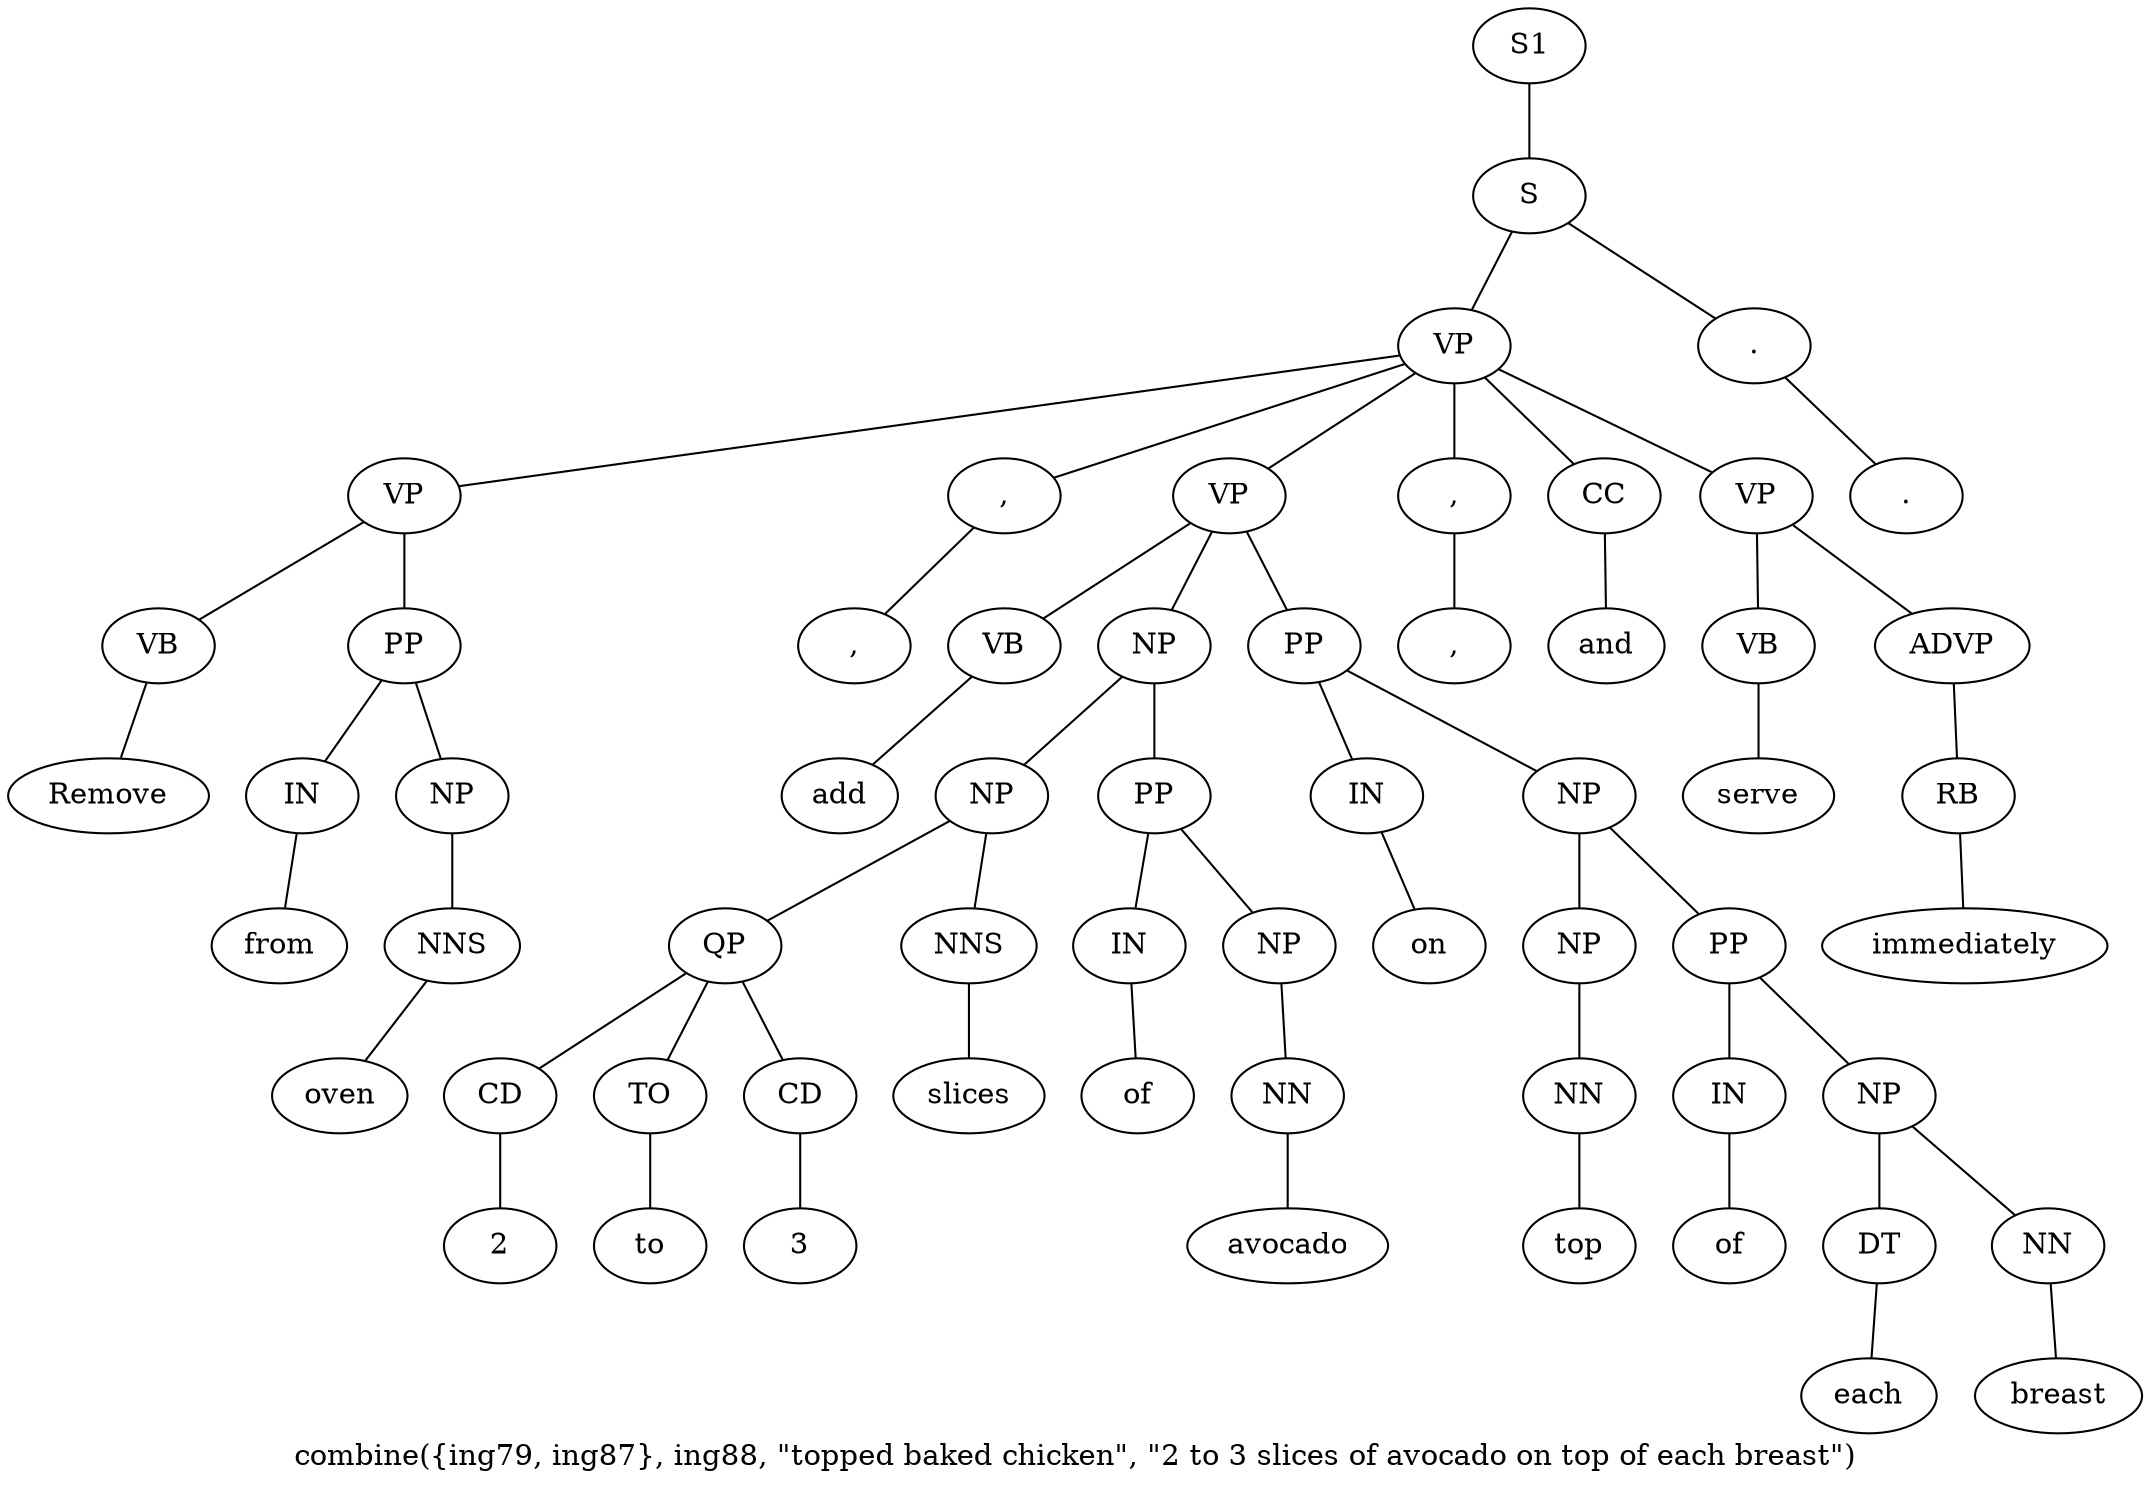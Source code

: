 graph SyntaxGraph {
	label = "combine({ing79, ing87}, ing88, \"topped baked chicken\", \"2 to 3 slices of avocado on top of each breast\")";
	Node0 [label="S1"];
	Node1 [label="S"];
	Node2 [label="VP"];
	Node3 [label="VP"];
	Node4 [label="VB"];
	Node5 [label="Remove"];
	Node6 [label="PP"];
	Node7 [label="IN"];
	Node8 [label="from"];
	Node9 [label="NP"];
	Node10 [label="NNS"];
	Node11 [label="oven"];
	Node12 [label=","];
	Node13 [label=","];
	Node14 [label="VP"];
	Node15 [label="VB"];
	Node16 [label="add"];
	Node17 [label="NP"];
	Node18 [label="NP"];
	Node19 [label="QP"];
	Node20 [label="CD"];
	Node21 [label="2"];
	Node22 [label="TO"];
	Node23 [label="to"];
	Node24 [label="CD"];
	Node25 [label="3"];
	Node26 [label="NNS"];
	Node27 [label="slices"];
	Node28 [label="PP"];
	Node29 [label="IN"];
	Node30 [label="of"];
	Node31 [label="NP"];
	Node32 [label="NN"];
	Node33 [label="avocado"];
	Node34 [label="PP"];
	Node35 [label="IN"];
	Node36 [label="on"];
	Node37 [label="NP"];
	Node38 [label="NP"];
	Node39 [label="NN"];
	Node40 [label="top"];
	Node41 [label="PP"];
	Node42 [label="IN"];
	Node43 [label="of"];
	Node44 [label="NP"];
	Node45 [label="DT"];
	Node46 [label="each"];
	Node47 [label="NN"];
	Node48 [label="breast"];
	Node49 [label=","];
	Node50 [label=","];
	Node51 [label="CC"];
	Node52 [label="and"];
	Node53 [label="VP"];
	Node54 [label="VB"];
	Node55 [label="serve"];
	Node56 [label="ADVP"];
	Node57 [label="RB"];
	Node58 [label="immediately"];
	Node59 [label="."];
	Node60 [label="."];

	Node0 -- Node1;
	Node1 -- Node2;
	Node1 -- Node59;
	Node2 -- Node3;
	Node2 -- Node12;
	Node2 -- Node14;
	Node2 -- Node49;
	Node2 -- Node51;
	Node2 -- Node53;
	Node3 -- Node4;
	Node3 -- Node6;
	Node4 -- Node5;
	Node6 -- Node7;
	Node6 -- Node9;
	Node7 -- Node8;
	Node9 -- Node10;
	Node10 -- Node11;
	Node12 -- Node13;
	Node14 -- Node15;
	Node14 -- Node17;
	Node14 -- Node34;
	Node15 -- Node16;
	Node17 -- Node18;
	Node17 -- Node28;
	Node18 -- Node19;
	Node18 -- Node26;
	Node19 -- Node20;
	Node19 -- Node22;
	Node19 -- Node24;
	Node20 -- Node21;
	Node22 -- Node23;
	Node24 -- Node25;
	Node26 -- Node27;
	Node28 -- Node29;
	Node28 -- Node31;
	Node29 -- Node30;
	Node31 -- Node32;
	Node32 -- Node33;
	Node34 -- Node35;
	Node34 -- Node37;
	Node35 -- Node36;
	Node37 -- Node38;
	Node37 -- Node41;
	Node38 -- Node39;
	Node39 -- Node40;
	Node41 -- Node42;
	Node41 -- Node44;
	Node42 -- Node43;
	Node44 -- Node45;
	Node44 -- Node47;
	Node45 -- Node46;
	Node47 -- Node48;
	Node49 -- Node50;
	Node51 -- Node52;
	Node53 -- Node54;
	Node53 -- Node56;
	Node54 -- Node55;
	Node56 -- Node57;
	Node57 -- Node58;
	Node59 -- Node60;
}